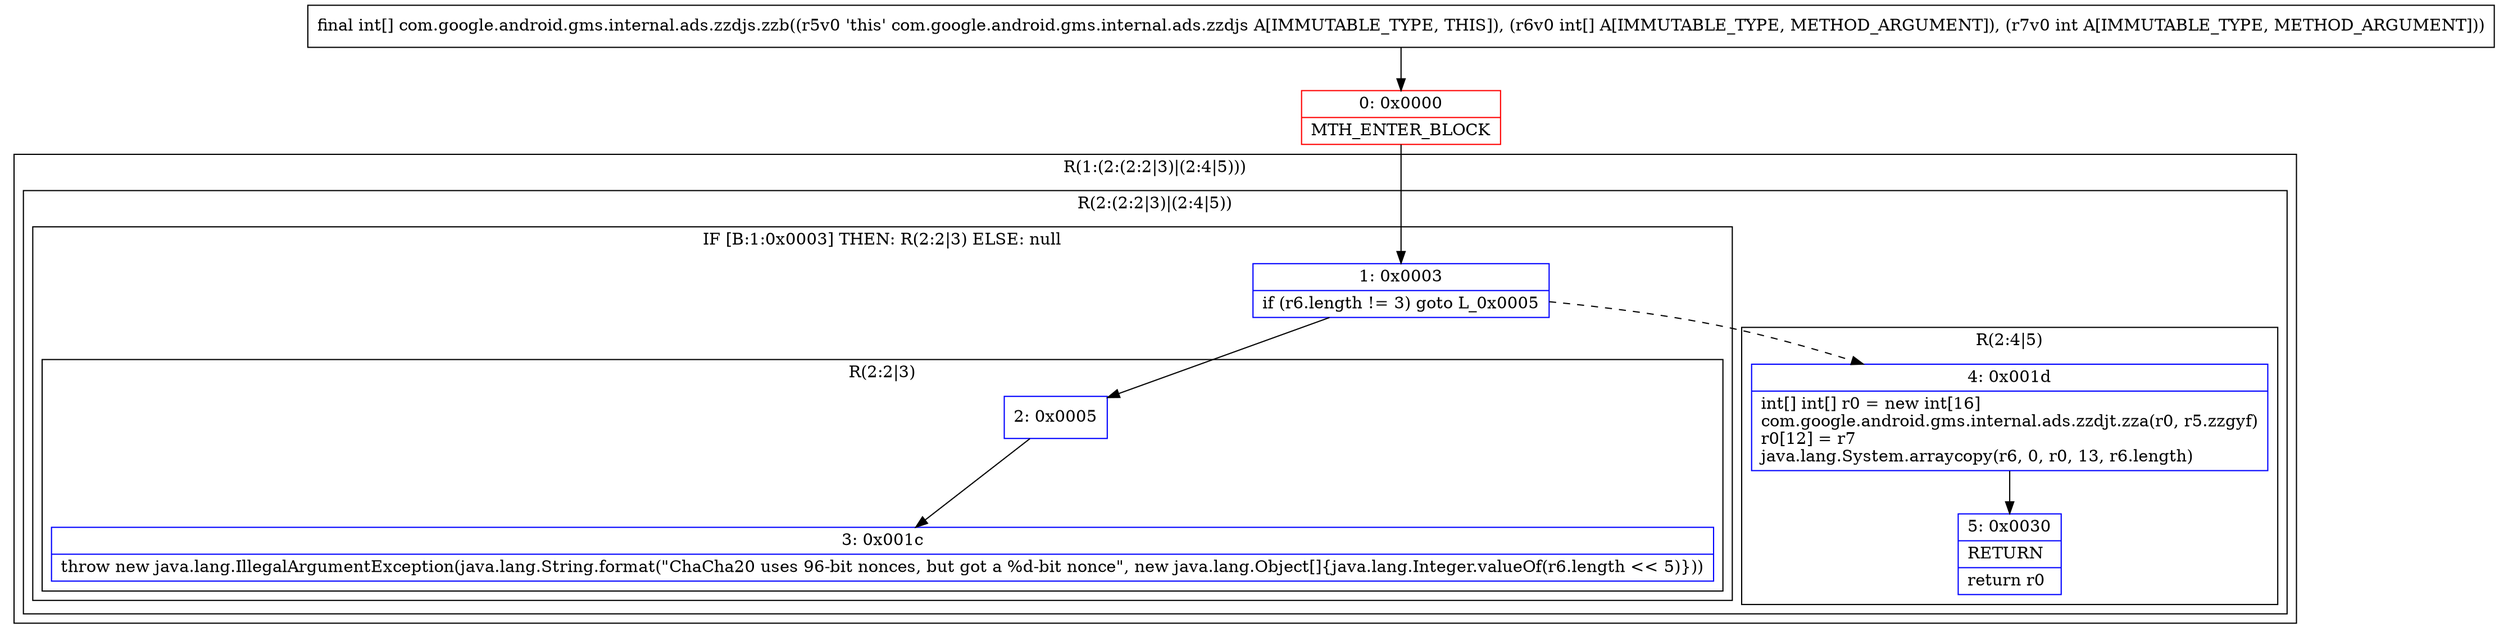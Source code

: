 digraph "CFG forcom.google.android.gms.internal.ads.zzdjs.zzb([II)[I" {
subgraph cluster_Region_224254707 {
label = "R(1:(2:(2:2|3)|(2:4|5)))";
node [shape=record,color=blue];
subgraph cluster_Region_2030396258 {
label = "R(2:(2:2|3)|(2:4|5))";
node [shape=record,color=blue];
subgraph cluster_IfRegion_1792078087 {
label = "IF [B:1:0x0003] THEN: R(2:2|3) ELSE: null";
node [shape=record,color=blue];
Node_1 [shape=record,label="{1\:\ 0x0003|if (r6.length != 3) goto L_0x0005\l}"];
subgraph cluster_Region_1371953191 {
label = "R(2:2|3)";
node [shape=record,color=blue];
Node_2 [shape=record,label="{2\:\ 0x0005}"];
Node_3 [shape=record,label="{3\:\ 0x001c|throw new java.lang.IllegalArgumentException(java.lang.String.format(\"ChaCha20 uses 96\-bit nonces, but got a %d\-bit nonce\", new java.lang.Object[]\{java.lang.Integer.valueOf(r6.length \<\< 5)\}))\l}"];
}
}
subgraph cluster_Region_1065972926 {
label = "R(2:4|5)";
node [shape=record,color=blue];
Node_4 [shape=record,label="{4\:\ 0x001d|int[] int[] r0 = new int[16]\lcom.google.android.gms.internal.ads.zzdjt.zza(r0, r5.zzgyf)\lr0[12] = r7\ljava.lang.System.arraycopy(r6, 0, r0, 13, r6.length)\l}"];
Node_5 [shape=record,label="{5\:\ 0x0030|RETURN\l|return r0\l}"];
}
}
}
Node_0 [shape=record,color=red,label="{0\:\ 0x0000|MTH_ENTER_BLOCK\l}"];
MethodNode[shape=record,label="{final int[] com.google.android.gms.internal.ads.zzdjs.zzb((r5v0 'this' com.google.android.gms.internal.ads.zzdjs A[IMMUTABLE_TYPE, THIS]), (r6v0 int[] A[IMMUTABLE_TYPE, METHOD_ARGUMENT]), (r7v0 int A[IMMUTABLE_TYPE, METHOD_ARGUMENT])) }"];
MethodNode -> Node_0;
Node_1 -> Node_2;
Node_1 -> Node_4[style=dashed];
Node_2 -> Node_3;
Node_4 -> Node_5;
Node_0 -> Node_1;
}

